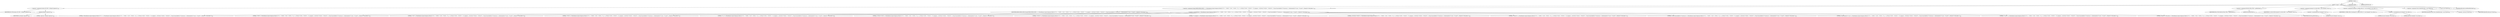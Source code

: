 digraph "&lt;clinit&gt;" {  
"3417" [label = <(METHOD,&lt;clinit&gt;)> ]
"3418" [label = <(BLOCK,&lt;empty&gt;,&lt;empty&gt;)> ]
"3419" [label = <(&lt;operator&gt;.assignment,boolean ON_VMS = isFamily(&quot;openvms&quot;))<SUB>128</SUB>> ]
"3420" [label = <(IDENTIFIER,ON_VMS,boolean ON_VMS = isFamily(&quot;openvms&quot;))<SUB>128</SUB>> ]
"3421" [label = <(isFamily,isFamily(&quot;openvms&quot;))<SUB>128</SUB>> ]
"3422" [label = <(IDENTIFIER,Os,isFamily(&quot;openvms&quot;))<SUB>128</SUB>> ]
"3423" [label = <(LITERAL,&quot;openvms&quot;,isFamily(&quot;openvms&quot;))<SUB>128</SUB>> ]
"3424" [label = <(&lt;operator&gt;.assignment,String[] DEFAULTEXCLUDES = { // Miscellaneous typical temporary files\012&quot;**/*~&quot;, &quot;**/#*#&quot;, &quot;**/.#*&quot;, &quot;**/%*%&quot;, &quot;**/._*&quot;, // CVS\012&quot;**/CVS&quot;, &quot;**/CVS/**&quot;, &quot;**/.cvsignore&quot;, // SCCS\012&quot;**/SCCS&quot;, &quot;**/SCCS/**&quot;, // Visual SourceSafe\012&quot;**/vssver.scc&quot;, // Subversion\012&quot;**/.svn&quot;, &quot;**/.svn/**&quot;, // Mac\012&quot;**/.DS_Store&quot; })<SUB>142</SUB>> ]
"3425" [label = <(IDENTIFIER,DEFAULTEXCLUDES,String[] DEFAULTEXCLUDES = { // Miscellaneous typical temporary files\012&quot;**/*~&quot;, &quot;**/#*#&quot;, &quot;**/.#*&quot;, &quot;**/%*%&quot;, &quot;**/._*&quot;, // CVS\012&quot;**/CVS&quot;, &quot;**/CVS/**&quot;, &quot;**/.cvsignore&quot;, // SCCS\012&quot;**/SCCS&quot;, &quot;**/SCCS/**&quot;, // Visual SourceSafe\012&quot;**/vssver.scc&quot;, // Subversion\012&quot;**/.svn&quot;, &quot;**/.svn/**&quot;, // Mac\012&quot;**/.DS_Store&quot; })<SUB>142</SUB>> ]
"3426" [label = <(&lt;operator&gt;.arrayInitializer,{ // Miscellaneous typical temporary files\012&quot;**/*~&quot;, &quot;**/#*#&quot;, &quot;**/.#*&quot;, &quot;**/%*%&quot;, &quot;**/._*&quot;, // CVS\012&quot;**/CVS&quot;, &quot;**/CVS/**&quot;, &quot;**/.cvsignore&quot;, // SCCS\012&quot;**/SCCS&quot;, &quot;**/SCCS/**&quot;, // Visual SourceSafe\012&quot;**/vssver.scc&quot;, // Subversion\012&quot;**/.svn&quot;, &quot;**/.svn/**&quot;, // Mac\012&quot;**/.DS_Store&quot; })<SUB>142</SUB>> ]
"3427" [label = <(LITERAL,// Miscellaneous typical temporary files\012&quot;**/*~&quot;,{ // Miscellaneous typical temporary files\012&quot;**/*~&quot;, &quot;**/#*#&quot;, &quot;**/.#*&quot;, &quot;**/%*%&quot;, &quot;**/._*&quot;, // CVS\012&quot;**/CVS&quot;, &quot;**/CVS/**&quot;, &quot;**/.cvsignore&quot;, // SCCS\012&quot;**/SCCS&quot;, &quot;**/SCCS/**&quot;, // Visual SourceSafe\012&quot;**/vssver.scc&quot;, // Subversion\012&quot;**/.svn&quot;, &quot;**/.svn/**&quot;, // Mac\012&quot;**/.DS_Store&quot; })<SUB>144</SUB>> ]
"3428" [label = <(LITERAL,&quot;**/#*#&quot;,{ // Miscellaneous typical temporary files\012&quot;**/*~&quot;, &quot;**/#*#&quot;, &quot;**/.#*&quot;, &quot;**/%*%&quot;, &quot;**/._*&quot;, // CVS\012&quot;**/CVS&quot;, &quot;**/CVS/**&quot;, &quot;**/.cvsignore&quot;, // SCCS\012&quot;**/SCCS&quot;, &quot;**/SCCS/**&quot;, // Visual SourceSafe\012&quot;**/vssver.scc&quot;, // Subversion\012&quot;**/.svn&quot;, &quot;**/.svn/**&quot;, // Mac\012&quot;**/.DS_Store&quot; })<SUB>145</SUB>> ]
"3429" [label = <(LITERAL,&quot;**/.#*&quot;,{ // Miscellaneous typical temporary files\012&quot;**/*~&quot;, &quot;**/#*#&quot;, &quot;**/.#*&quot;, &quot;**/%*%&quot;, &quot;**/._*&quot;, // CVS\012&quot;**/CVS&quot;, &quot;**/CVS/**&quot;, &quot;**/.cvsignore&quot;, // SCCS\012&quot;**/SCCS&quot;, &quot;**/SCCS/**&quot;, // Visual SourceSafe\012&quot;**/vssver.scc&quot;, // Subversion\012&quot;**/.svn&quot;, &quot;**/.svn/**&quot;, // Mac\012&quot;**/.DS_Store&quot; })<SUB>146</SUB>> ]
"3430" [label = <(LITERAL,&quot;**/%*%&quot;,{ // Miscellaneous typical temporary files\012&quot;**/*~&quot;, &quot;**/#*#&quot;, &quot;**/.#*&quot;, &quot;**/%*%&quot;, &quot;**/._*&quot;, // CVS\012&quot;**/CVS&quot;, &quot;**/CVS/**&quot;, &quot;**/.cvsignore&quot;, // SCCS\012&quot;**/SCCS&quot;, &quot;**/SCCS/**&quot;, // Visual SourceSafe\012&quot;**/vssver.scc&quot;, // Subversion\012&quot;**/.svn&quot;, &quot;**/.svn/**&quot;, // Mac\012&quot;**/.DS_Store&quot; })<SUB>147</SUB>> ]
"3431" [label = <(LITERAL,&quot;**/._*&quot;,{ // Miscellaneous typical temporary files\012&quot;**/*~&quot;, &quot;**/#*#&quot;, &quot;**/.#*&quot;, &quot;**/%*%&quot;, &quot;**/._*&quot;, // CVS\012&quot;**/CVS&quot;, &quot;**/CVS/**&quot;, &quot;**/.cvsignore&quot;, // SCCS\012&quot;**/SCCS&quot;, &quot;**/SCCS/**&quot;, // Visual SourceSafe\012&quot;**/vssver.scc&quot;, // Subversion\012&quot;**/.svn&quot;, &quot;**/.svn/**&quot;, // Mac\012&quot;**/.DS_Store&quot; })<SUB>148</SUB>> ]
"3432" [label = <(LITERAL,// CVS\012&quot;**/CVS&quot;,{ // Miscellaneous typical temporary files\012&quot;**/*~&quot;, &quot;**/#*#&quot;, &quot;**/.#*&quot;, &quot;**/%*%&quot;, &quot;**/._*&quot;, // CVS\012&quot;**/CVS&quot;, &quot;**/CVS/**&quot;, &quot;**/.cvsignore&quot;, // SCCS\012&quot;**/SCCS&quot;, &quot;**/SCCS/**&quot;, // Visual SourceSafe\012&quot;**/vssver.scc&quot;, // Subversion\012&quot;**/.svn&quot;, &quot;**/.svn/**&quot;, // Mac\012&quot;**/.DS_Store&quot; })<SUB>151</SUB>> ]
"3433" [label = <(LITERAL,&quot;**/CVS/**&quot;,{ // Miscellaneous typical temporary files\012&quot;**/*~&quot;, &quot;**/#*#&quot;, &quot;**/.#*&quot;, &quot;**/%*%&quot;, &quot;**/._*&quot;, // CVS\012&quot;**/CVS&quot;, &quot;**/CVS/**&quot;, &quot;**/.cvsignore&quot;, // SCCS\012&quot;**/SCCS&quot;, &quot;**/SCCS/**&quot;, // Visual SourceSafe\012&quot;**/vssver.scc&quot;, // Subversion\012&quot;**/.svn&quot;, &quot;**/.svn/**&quot;, // Mac\012&quot;**/.DS_Store&quot; })<SUB>152</SUB>> ]
"3434" [label = <(LITERAL,&quot;**/.cvsignore&quot;,{ // Miscellaneous typical temporary files\012&quot;**/*~&quot;, &quot;**/#*#&quot;, &quot;**/.#*&quot;, &quot;**/%*%&quot;, &quot;**/._*&quot;, // CVS\012&quot;**/CVS&quot;, &quot;**/CVS/**&quot;, &quot;**/.cvsignore&quot;, // SCCS\012&quot;**/SCCS&quot;, &quot;**/SCCS/**&quot;, // Visual SourceSafe\012&quot;**/vssver.scc&quot;, // Subversion\012&quot;**/.svn&quot;, &quot;**/.svn/**&quot;, // Mac\012&quot;**/.DS_Store&quot; })<SUB>153</SUB>> ]
"3435" [label = <(LITERAL,// SCCS\012&quot;**/SCCS&quot;,{ // Miscellaneous typical temporary files\012&quot;**/*~&quot;, &quot;**/#*#&quot;, &quot;**/.#*&quot;, &quot;**/%*%&quot;, &quot;**/._*&quot;, // CVS\012&quot;**/CVS&quot;, &quot;**/CVS/**&quot;, &quot;**/.cvsignore&quot;, // SCCS\012&quot;**/SCCS&quot;, &quot;**/SCCS/**&quot;, // Visual SourceSafe\012&quot;**/vssver.scc&quot;, // Subversion\012&quot;**/.svn&quot;, &quot;**/.svn/**&quot;, // Mac\012&quot;**/.DS_Store&quot; })<SUB>156</SUB>> ]
"3436" [label = <(LITERAL,&quot;**/SCCS/**&quot;,{ // Miscellaneous typical temporary files\012&quot;**/*~&quot;, &quot;**/#*#&quot;, &quot;**/.#*&quot;, &quot;**/%*%&quot;, &quot;**/._*&quot;, // CVS\012&quot;**/CVS&quot;, &quot;**/CVS/**&quot;, &quot;**/.cvsignore&quot;, // SCCS\012&quot;**/SCCS&quot;, &quot;**/SCCS/**&quot;, // Visual SourceSafe\012&quot;**/vssver.scc&quot;, // Subversion\012&quot;**/.svn&quot;, &quot;**/.svn/**&quot;, // Mac\012&quot;**/.DS_Store&quot; })<SUB>157</SUB>> ]
"3437" [label = <(LITERAL,// Visual SourceSafe\012&quot;**/vssver.scc&quot;,{ // Miscellaneous typical temporary files\012&quot;**/*~&quot;, &quot;**/#*#&quot;, &quot;**/.#*&quot;, &quot;**/%*%&quot;, &quot;**/._*&quot;, // CVS\012&quot;**/CVS&quot;, &quot;**/CVS/**&quot;, &quot;**/.cvsignore&quot;, // SCCS\012&quot;**/SCCS&quot;, &quot;**/SCCS/**&quot;, // Visual SourceSafe\012&quot;**/vssver.scc&quot;, // Subversion\012&quot;**/.svn&quot;, &quot;**/.svn/**&quot;, // Mac\012&quot;**/.DS_Store&quot; })<SUB>160</SUB>> ]
"3438" [label = <(LITERAL,// Subversion\012&quot;**/.svn&quot;,{ // Miscellaneous typical temporary files\012&quot;**/*~&quot;, &quot;**/#*#&quot;, &quot;**/.#*&quot;, &quot;**/%*%&quot;, &quot;**/._*&quot;, // CVS\012&quot;**/CVS&quot;, &quot;**/CVS/**&quot;, &quot;**/.cvsignore&quot;, // SCCS\012&quot;**/SCCS&quot;, &quot;**/SCCS/**&quot;, // Visual SourceSafe\012&quot;**/vssver.scc&quot;, // Subversion\012&quot;**/.svn&quot;, &quot;**/.svn/**&quot;, // Mac\012&quot;**/.DS_Store&quot; })<SUB>163</SUB>> ]
"3439" [label = <(LITERAL,&quot;**/.svn/**&quot;,{ // Miscellaneous typical temporary files\012&quot;**/*~&quot;, &quot;**/#*#&quot;, &quot;**/.#*&quot;, &quot;**/%*%&quot;, &quot;**/._*&quot;, // CVS\012&quot;**/CVS&quot;, &quot;**/CVS/**&quot;, &quot;**/.cvsignore&quot;, // SCCS\012&quot;**/SCCS&quot;, &quot;**/SCCS/**&quot;, // Visual SourceSafe\012&quot;**/vssver.scc&quot;, // Subversion\012&quot;**/.svn&quot;, &quot;**/.svn/**&quot;, // Mac\012&quot;**/.DS_Store&quot; })<SUB>164</SUB>> ]
"3440" [label = <(LITERAL,// Mac\012&quot;**/.DS_Store&quot;,{ // Miscellaneous typical temporary files\012&quot;**/*~&quot;, &quot;**/#*#&quot;, &quot;**/.#*&quot;, &quot;**/%*%&quot;, &quot;**/._*&quot;, // CVS\012&quot;**/CVS&quot;, &quot;**/CVS/**&quot;, &quot;**/.cvsignore&quot;, // SCCS\012&quot;**/SCCS&quot;, &quot;**/SCCS/**&quot;, // Visual SourceSafe\012&quot;**/vssver.scc&quot;, // Subversion\012&quot;**/.svn&quot;, &quot;**/.svn/**&quot;, // Mac\012&quot;**/.DS_Store&quot; })<SUB>167</SUB>> ]
"3441" [label = <(&lt;operator&gt;.assignment,FileUtils FILE_UTILS = getFileUtils())<SUB>171</SUB>> ]
"3442" [label = <(IDENTIFIER,FILE_UTILS,FileUtils FILE_UTILS = getFileUtils())<SUB>171</SUB>> ]
"3443" [label = <(getFileUtils,getFileUtils())<SUB>171</SUB>> ]
"3444" [label = <(IDENTIFIER,FileUtils,getFileUtils())<SUB>171</SUB>> ]
"3445" [label = <(&lt;operator&gt;.assignment,boolean[] CS_SCAN_ONLY = new boolean[] { true })<SUB>174</SUB>> ]
"3446" [label = <(IDENTIFIER,CS_SCAN_ONLY,boolean[] CS_SCAN_ONLY = new boolean[] { true })<SUB>174</SUB>> ]
"3447" [label = <(&lt;operator&gt;.arrayInitializer,new boolean[] { true })<SUB>174</SUB>> ]
"3448" [label = <(LITERAL,true,new boolean[] { true })<SUB>174</SUB>> ]
"3449" [label = <(&lt;operator&gt;.assignment,boolean[] CS_THEN_NON_CS = new boolean[] { true, false })<SUB>177</SUB>> ]
"3450" [label = <(IDENTIFIER,CS_THEN_NON_CS,boolean[] CS_THEN_NON_CS = new boolean[] { true, false })<SUB>177</SUB>> ]
"3451" [label = <(&lt;operator&gt;.arrayInitializer,new boolean[] { true, false })<SUB>177</SUB>> ]
"3452" [label = <(LITERAL,true,new boolean[] { true, false })<SUB>177</SUB>> ]
"3453" [label = <(LITERAL,false,new boolean[] { true, false })<SUB>177</SUB>> ]
"3454" [label = <(&lt;operator&gt;.assignment,Vector defaultExcludes = new Vector())<SUB>184</SUB>> ]
"3455" [label = <(IDENTIFIER,defaultExcludes,Vector defaultExcludes = new Vector())<SUB>184</SUB>> ]
"3456" [label = <(&lt;operator&gt;.alloc,new Vector())<SUB>184</SUB>> ]
"3457" [label = <(&lt;init&gt;,new Vector())<SUB>184</SUB>> ]
"3" [label = <(IDENTIFIER,defaultExcludes,new Vector())<SUB>184</SUB>> ]
"3458" [label = <(resetDefaultExcludes,resetDefaultExcludes())<SUB>186</SUB>> ]
"3459" [label = <(MODIFIER,STATIC)> ]
"3460" [label = <(METHOD_RETURN,void)> ]
  "3417" -> "3418" 
  "3417" -> "3459" 
  "3417" -> "3460" 
  "3418" -> "3419" 
  "3418" -> "3424" 
  "3418" -> "3441" 
  "3418" -> "3445" 
  "3418" -> "3449" 
  "3418" -> "3454" 
  "3418" -> "3457" 
  "3418" -> "3458" 
  "3419" -> "3420" 
  "3419" -> "3421" 
  "3421" -> "3422" 
  "3421" -> "3423" 
  "3424" -> "3425" 
  "3424" -> "3426" 
  "3426" -> "3427" 
  "3426" -> "3428" 
  "3426" -> "3429" 
  "3426" -> "3430" 
  "3426" -> "3431" 
  "3426" -> "3432" 
  "3426" -> "3433" 
  "3426" -> "3434" 
  "3426" -> "3435" 
  "3426" -> "3436" 
  "3426" -> "3437" 
  "3426" -> "3438" 
  "3426" -> "3439" 
  "3426" -> "3440" 
  "3441" -> "3442" 
  "3441" -> "3443" 
  "3443" -> "3444" 
  "3445" -> "3446" 
  "3445" -> "3447" 
  "3447" -> "3448" 
  "3449" -> "3450" 
  "3449" -> "3451" 
  "3451" -> "3452" 
  "3451" -> "3453" 
  "3454" -> "3455" 
  "3454" -> "3456" 
  "3457" -> "3" 
}

